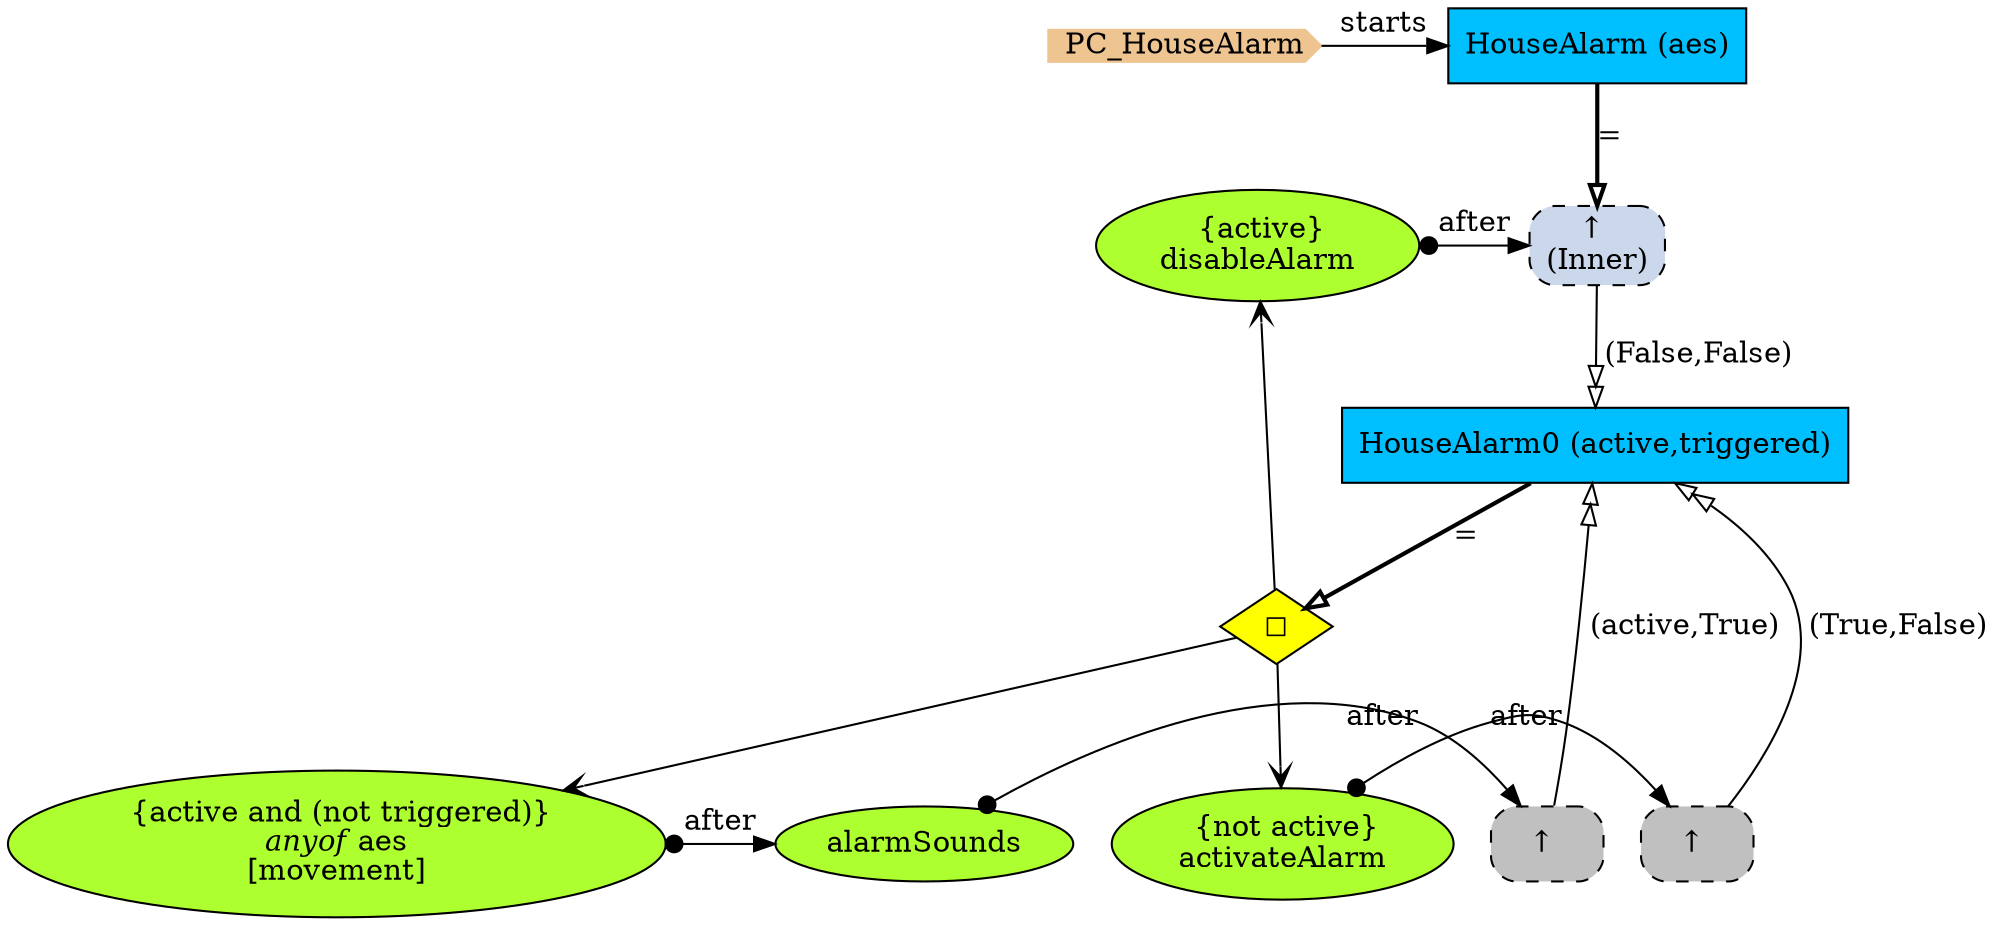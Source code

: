 digraph {
StartN_ [shape = cds,color=burlywood2,style=filled,height=.2,width=.2, label =PC_HouseAlarm];
HouseAlarm [shape=box,fillcolor=deepskyblue,style = filled,label="HouseAlarm (aes)"];
HouseAlarm0 [shape=box,fillcolor=deepskyblue,style = filled,label="HouseAlarm0 (active,triggered)"];
disableAlarm [shape=ellipse,fillcolor=greenyellow,style = filled,label=" {active}
disableAlarm"];
movement [shape=ellipse,fillcolor=greenyellow,style = filled,label=< {active and (not triggered)}<br/><I>anyof</I> aes<br/>[movement]>];
RefHouseAlarm03 [shape=rectangle,fillcolor=gray,style="rounded,filled,dashed",label="↑ "];
alarmSounds [shape=ellipse,fillcolor=greenyellow,style = filled,label="alarmSounds"];
RefHouseAlarm02 [shape=rectangle,fillcolor=gray,style="rounded,filled,dashed",label="↑ "];
activateAlarm [shape=ellipse,fillcolor=greenyellow,style = filled,label=" {not active}
activateAlarm"];
OpHouseAlarm0 [shape=diamond,fillcolor=yellow,style = filled,label="◻︎"];
RefHouseAlarm0 [shape=rectangle,fillcolor="#CBD7EB",style="rounded,filled,dashed",label="↑ 
(Inner)"];

{rank=same;RefHouseAlarm0,disableAlarm}
{rank=same;RefHouseAlarm02,activateAlarm}
{rank=same;RefHouseAlarm03,alarmSounds,movement}
{rank=same;HouseAlarm,StartN_}

alarmSounds->RefHouseAlarm03[arrowtail=dot,dir=both,label="after"];
movement->alarmSounds[arrowtail=dot,dir=both,label="after"];
activateAlarm->RefHouseAlarm02[arrowtail=dot,dir=both,label="after"];
OpHouseAlarm0->disableAlarm[arrowhead="open"];
RefHouseAlarm0->HouseAlarm0[arrowhead="normalnormal",fillcolor=white,label=" (False,False)"];
HouseAlarm->RefHouseAlarm0[arrowhead="onormal",penwidth=2,label="="];
HouseAlarm0->OpHouseAlarm0[arrowhead="onormal",penwidth=2,label="="];
StartN_->HouseAlarm[label="starts"];
OpHouseAlarm0->activateAlarm[arrowhead="open"];
RefHouseAlarm02->HouseAlarm0[arrowhead="normalnormal",fillcolor=white,label=" (True,False)"];
OpHouseAlarm0->movement[arrowhead="open"];
RefHouseAlarm03->HouseAlarm0[arrowhead="normalnormal",fillcolor=white,label=" (active,True)"];
disableAlarm->RefHouseAlarm0[arrowtail=dot,dir=both,label="after"];
}